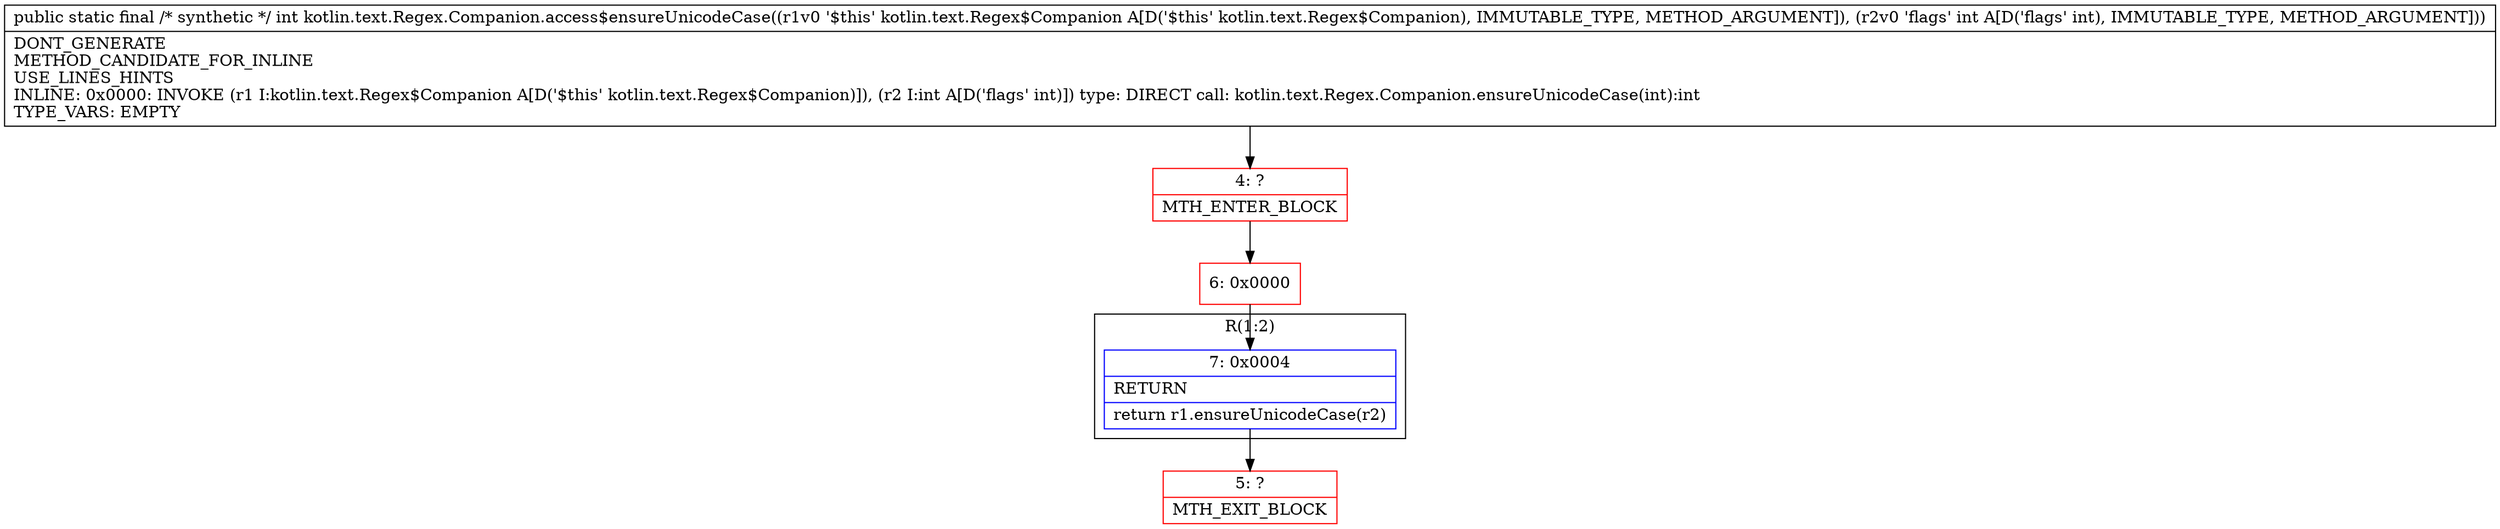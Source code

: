 digraph "CFG forkotlin.text.Regex.Companion.access$ensureUnicodeCase(Lkotlin\/text\/Regex$Companion;I)I" {
subgraph cluster_Region_1721558256 {
label = "R(1:2)";
node [shape=record,color=blue];
Node_7 [shape=record,label="{7\:\ 0x0004|RETURN\l|return r1.ensureUnicodeCase(r2)\l}"];
}
Node_4 [shape=record,color=red,label="{4\:\ ?|MTH_ENTER_BLOCK\l}"];
Node_6 [shape=record,color=red,label="{6\:\ 0x0000}"];
Node_5 [shape=record,color=red,label="{5\:\ ?|MTH_EXIT_BLOCK\l}"];
MethodNode[shape=record,label="{public static final \/* synthetic *\/ int kotlin.text.Regex.Companion.access$ensureUnicodeCase((r1v0 '$this' kotlin.text.Regex$Companion A[D('$this' kotlin.text.Regex$Companion), IMMUTABLE_TYPE, METHOD_ARGUMENT]), (r2v0 'flags' int A[D('flags' int), IMMUTABLE_TYPE, METHOD_ARGUMENT]))  | DONT_GENERATE\lMETHOD_CANDIDATE_FOR_INLINE\lUSE_LINES_HINTS\lINLINE: 0x0000: INVOKE  (r1 I:kotlin.text.Regex$Companion A[D('$this' kotlin.text.Regex$Companion)]), (r2 I:int A[D('flags' int)]) type: DIRECT call: kotlin.text.Regex.Companion.ensureUnicodeCase(int):int\lTYPE_VARS: EMPTY\l}"];
MethodNode -> Node_4;Node_7 -> Node_5;
Node_4 -> Node_6;
Node_6 -> Node_7;
}

